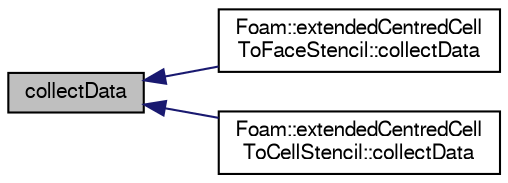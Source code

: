 digraph "collectData"
{
  bgcolor="transparent";
  edge [fontname="FreeSans",fontsize="10",labelfontname="FreeSans",labelfontsize="10"];
  node [fontname="FreeSans",fontsize="10",shape=record];
  rankdir="LR";
  Node1 [label="collectData",height=0.2,width=0.4,color="black", fillcolor="grey75", style="filled" fontcolor="black"];
  Node1 -> Node2 [dir="back",color="midnightblue",fontsize="10",style="solid",fontname="FreeSans"];
  Node2 [label="Foam::extendedCentredCell\lToFaceStencil::collectData",height=0.2,width=0.4,color="black",URL="$a00676.html#a626114cfc20292cc53ead4447cdbf49b",tooltip="Use map to get the data into stencil order. "];
  Node1 -> Node3 [dir="back",color="midnightblue",fontsize="10",style="solid",fontname="FreeSans"];
  Node3 [label="Foam::extendedCentredCell\lToCellStencil::collectData",height=0.2,width=0.4,color="black",URL="$a00675.html#a10dc06ebbf1e2e3a6eca327491184e73",tooltip="Use map to get the data into stencil order. "];
}
